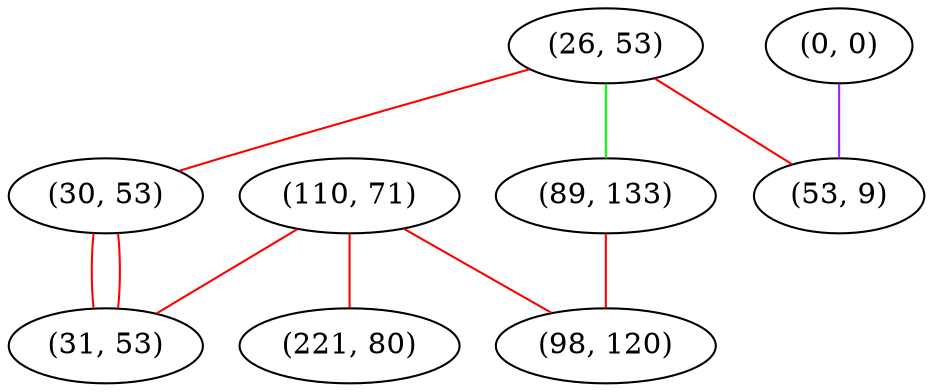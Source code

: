 graph "" {
"(26, 53)";
"(0, 0)";
"(30, 53)";
"(89, 133)";
"(110, 71)";
"(53, 9)";
"(98, 120)";
"(31, 53)";
"(221, 80)";
"(26, 53)" -- "(53, 9)"  [color=red, key=0, weight=1];
"(26, 53)" -- "(30, 53)"  [color=red, key=0, weight=1];
"(26, 53)" -- "(89, 133)"  [color=green, key=0, weight=2];
"(0, 0)" -- "(53, 9)"  [color=purple, key=0, weight=4];
"(30, 53)" -- "(31, 53)"  [color=red, key=0, weight=1];
"(30, 53)" -- "(31, 53)"  [color=red, key=1, weight=1];
"(89, 133)" -- "(98, 120)"  [color=red, key=0, weight=1];
"(110, 71)" -- "(98, 120)"  [color=red, key=0, weight=1];
"(110, 71)" -- "(31, 53)"  [color=red, key=0, weight=1];
"(110, 71)" -- "(221, 80)"  [color=red, key=0, weight=1];
}
